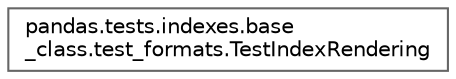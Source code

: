 digraph "Graphical Class Hierarchy"
{
 // LATEX_PDF_SIZE
  bgcolor="transparent";
  edge [fontname=Helvetica,fontsize=10,labelfontname=Helvetica,labelfontsize=10];
  node [fontname=Helvetica,fontsize=10,shape=box,height=0.2,width=0.4];
  rankdir="LR";
  Node0 [id="Node000000",label="pandas.tests.indexes.base\l_class.test_formats.TestIndexRendering",height=0.2,width=0.4,color="grey40", fillcolor="white", style="filled",URL="$db/dfc/classpandas_1_1tests_1_1indexes_1_1base__class_1_1test__formats_1_1TestIndexRendering.html",tooltip=" "];
}
